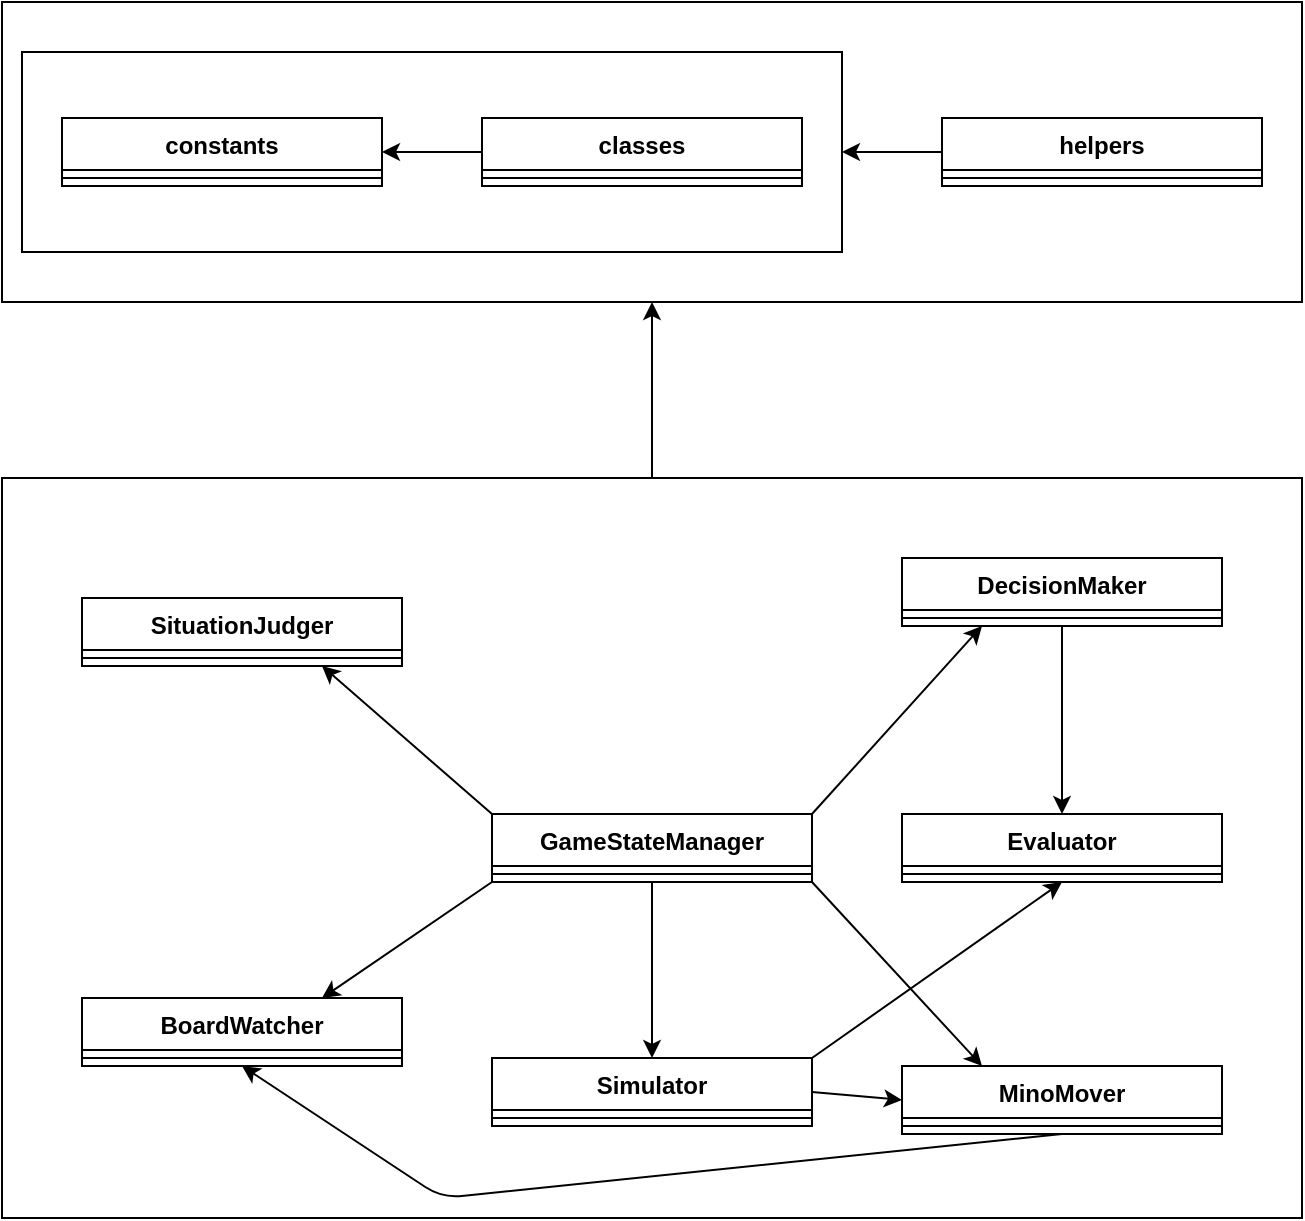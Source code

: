 <mxfile>
    <diagram id="yEpG8pRHY3YEy-1Q46Di" name="Page-1">
        <mxGraphModel dx="746" dy="632" grid="1" gridSize="10" guides="1" tooltips="1" connect="1" arrows="1" fold="1" page="1" pageScale="1" pageWidth="827" pageHeight="1169" math="0" shadow="0">
            <root>
                <mxCell id="0"/>
                <mxCell id="1" parent="0"/>
                <mxCell id="vJlJA39UJEjqToiO2ea8-16" value="" style="rounded=0;whiteSpace=wrap;html=1;" parent="1" vertex="1">
                    <mxGeometry x="30" y="242" width="650" height="150" as="geometry"/>
                </mxCell>
                <mxCell id="vJlJA39UJEjqToiO2ea8-11" value="" style="rounded=0;whiteSpace=wrap;html=1;" parent="1" vertex="1">
                    <mxGeometry x="40" y="267" width="410" height="100" as="geometry"/>
                </mxCell>
                <mxCell id="vJlJA39UJEjqToiO2ea8-7" style="edgeStyle=orthogonalEdgeStyle;rounded=0;orthogonalLoop=1;jettySize=auto;html=1;" parent="1" source="vJlJA39UJEjqToiO2ea8-1" target="vJlJA39UJEjqToiO2ea8-5" edge="1">
                    <mxGeometry relative="1" as="geometry"/>
                </mxCell>
                <mxCell id="vJlJA39UJEjqToiO2ea8-1" value="classes" style="swimlane;fontStyle=1;align=center;verticalAlign=top;childLayout=stackLayout;horizontal=1;startSize=26;horizontalStack=0;resizeParent=1;resizeParentMax=0;resizeLast=0;collapsible=1;marginBottom=0;" parent="1" vertex="1">
                    <mxGeometry x="270" y="300" width="160" height="34" as="geometry"/>
                </mxCell>
                <mxCell id="vJlJA39UJEjqToiO2ea8-3" value="" style="line;strokeWidth=1;fillColor=none;align=left;verticalAlign=middle;spacingTop=-1;spacingLeft=3;spacingRight=3;rotatable=0;labelPosition=right;points=[];portConstraint=eastwest;" parent="vJlJA39UJEjqToiO2ea8-1" vertex="1">
                    <mxGeometry y="26" width="160" height="8" as="geometry"/>
                </mxCell>
                <mxCell id="vJlJA39UJEjqToiO2ea8-5" value="constants" style="swimlane;fontStyle=1;align=center;verticalAlign=top;childLayout=stackLayout;horizontal=1;startSize=26;horizontalStack=0;resizeParent=1;resizeParentMax=0;resizeLast=0;collapsible=1;marginBottom=0;" parent="1" vertex="1">
                    <mxGeometry x="60" y="300" width="160" height="34" as="geometry"/>
                </mxCell>
                <mxCell id="vJlJA39UJEjqToiO2ea8-6" value="" style="line;strokeWidth=1;fillColor=none;align=left;verticalAlign=middle;spacingTop=-1;spacingLeft=3;spacingRight=3;rotatable=0;labelPosition=right;points=[];portConstraint=eastwest;" parent="vJlJA39UJEjqToiO2ea8-5" vertex="1">
                    <mxGeometry y="26" width="160" height="8" as="geometry"/>
                </mxCell>
                <mxCell id="vJlJA39UJEjqToiO2ea8-15" style="edgeStyle=orthogonalEdgeStyle;rounded=0;orthogonalLoop=1;jettySize=auto;html=1;entryX=1;entryY=0.5;entryDx=0;entryDy=0;" parent="1" source="vJlJA39UJEjqToiO2ea8-13" target="vJlJA39UJEjqToiO2ea8-11" edge="1">
                    <mxGeometry relative="1" as="geometry"/>
                </mxCell>
                <mxCell id="vJlJA39UJEjqToiO2ea8-13" value="helpers" style="swimlane;fontStyle=1;align=center;verticalAlign=top;childLayout=stackLayout;horizontal=1;startSize=26;horizontalStack=0;resizeParent=1;resizeParentMax=0;resizeLast=0;collapsible=1;marginBottom=0;" parent="1" vertex="1">
                    <mxGeometry x="500" y="300" width="160" height="34" as="geometry"/>
                </mxCell>
                <mxCell id="vJlJA39UJEjqToiO2ea8-14" value="" style="line;strokeWidth=1;fillColor=none;align=left;verticalAlign=middle;spacingTop=-1;spacingLeft=3;spacingRight=3;rotatable=0;labelPosition=right;points=[];portConstraint=eastwest;" parent="vJlJA39UJEjqToiO2ea8-13" vertex="1">
                    <mxGeometry y="26" width="160" height="8" as="geometry"/>
                </mxCell>
                <mxCell id="vJlJA39UJEjqToiO2ea8-21" style="edgeStyle=orthogonalEdgeStyle;rounded=0;orthogonalLoop=1;jettySize=auto;html=1;entryX=0.5;entryY=1;entryDx=0;entryDy=0;" parent="1" source="vJlJA39UJEjqToiO2ea8-19" target="vJlJA39UJEjqToiO2ea8-16" edge="1">
                    <mxGeometry relative="1" as="geometry"/>
                </mxCell>
                <mxCell id="vJlJA39UJEjqToiO2ea8-19" value="" style="rounded=0;whiteSpace=wrap;html=1;" parent="1" vertex="1">
                    <mxGeometry x="30" y="480" width="650" height="370" as="geometry"/>
                </mxCell>
                <mxCell id="vJlJA39UJEjqToiO2ea8-34" style="edgeStyle=none;rounded=0;orthogonalLoop=1;jettySize=auto;html=1;exitX=0;exitY=1;exitDx=0;exitDy=0;entryX=0.75;entryY=0;entryDx=0;entryDy=0;" parent="1" source="vJlJA39UJEjqToiO2ea8-22" target="vJlJA39UJEjqToiO2ea8-27" edge="1">
                    <mxGeometry relative="1" as="geometry"/>
                </mxCell>
                <mxCell id="vJlJA39UJEjqToiO2ea8-35" style="edgeStyle=none;rounded=0;orthogonalLoop=1;jettySize=auto;html=1;exitX=0;exitY=0;exitDx=0;exitDy=0;entryX=0.75;entryY=1;entryDx=0;entryDy=0;" parent="1" source="vJlJA39UJEjqToiO2ea8-22" target="vJlJA39UJEjqToiO2ea8-24" edge="1">
                    <mxGeometry relative="1" as="geometry"/>
                </mxCell>
                <mxCell id="vJlJA39UJEjqToiO2ea8-36" style="edgeStyle=none;rounded=0;orthogonalLoop=1;jettySize=auto;html=1;exitX=1;exitY=0;exitDx=0;exitDy=0;entryX=0.25;entryY=1;entryDx=0;entryDy=0;" parent="1" source="vJlJA39UJEjqToiO2ea8-22" target="vJlJA39UJEjqToiO2ea8-29" edge="1">
                    <mxGeometry relative="1" as="geometry"/>
                </mxCell>
                <mxCell id="vJlJA39UJEjqToiO2ea8-37" style="edgeStyle=none;rounded=0;orthogonalLoop=1;jettySize=auto;html=1;exitX=1;exitY=1;exitDx=0;exitDy=0;entryX=0.25;entryY=0;entryDx=0;entryDy=0;" parent="1" source="vJlJA39UJEjqToiO2ea8-22" target="vJlJA39UJEjqToiO2ea8-31" edge="1">
                    <mxGeometry relative="1" as="geometry"/>
                </mxCell>
                <mxCell id="8" style="edgeStyle=none;html=1;exitX=0.5;exitY=1;exitDx=0;exitDy=0;entryX=0.5;entryY=0;entryDx=0;entryDy=0;" parent="1" source="vJlJA39UJEjqToiO2ea8-22" target="5" edge="1">
                    <mxGeometry relative="1" as="geometry"/>
                </mxCell>
                <mxCell id="vJlJA39UJEjqToiO2ea8-22" value="GameStateManager" style="swimlane;fontStyle=1;align=center;verticalAlign=top;childLayout=stackLayout;horizontal=1;startSize=26;horizontalStack=0;resizeParent=1;resizeParentMax=0;resizeLast=0;collapsible=1;marginBottom=0;" parent="1" vertex="1">
                    <mxGeometry x="275" y="648" width="160" height="34" as="geometry"/>
                </mxCell>
                <mxCell id="vJlJA39UJEjqToiO2ea8-23" value="" style="line;strokeWidth=1;fillColor=none;align=left;verticalAlign=middle;spacingTop=-1;spacingLeft=3;spacingRight=3;rotatable=0;labelPosition=right;points=[];portConstraint=eastwest;" parent="vJlJA39UJEjqToiO2ea8-22" vertex="1">
                    <mxGeometry y="26" width="160" height="8" as="geometry"/>
                </mxCell>
                <mxCell id="vJlJA39UJEjqToiO2ea8-24" value="SituationJudger" style="swimlane;fontStyle=1;align=center;verticalAlign=top;childLayout=stackLayout;horizontal=1;startSize=26;horizontalStack=0;resizeParent=1;resizeParentMax=0;resizeLast=0;collapsible=1;marginBottom=0;" parent="1" vertex="1">
                    <mxGeometry x="70" y="540" width="160" height="34" as="geometry"/>
                </mxCell>
                <mxCell id="vJlJA39UJEjqToiO2ea8-25" value="" style="line;strokeWidth=1;fillColor=none;align=left;verticalAlign=middle;spacingTop=-1;spacingLeft=3;spacingRight=3;rotatable=0;labelPosition=right;points=[];portConstraint=eastwest;" parent="vJlJA39UJEjqToiO2ea8-24" vertex="1">
                    <mxGeometry y="26" width="160" height="8" as="geometry"/>
                </mxCell>
                <mxCell id="vJlJA39UJEjqToiO2ea8-27" value="BoardWatcher" style="swimlane;fontStyle=1;align=center;verticalAlign=top;childLayout=stackLayout;horizontal=1;startSize=26;horizontalStack=0;resizeParent=1;resizeParentMax=0;resizeLast=0;collapsible=1;marginBottom=0;" parent="1" vertex="1">
                    <mxGeometry x="70" y="740" width="160" height="34" as="geometry"/>
                </mxCell>
                <mxCell id="vJlJA39UJEjqToiO2ea8-28" value="" style="line;strokeWidth=1;fillColor=none;align=left;verticalAlign=middle;spacingTop=-1;spacingLeft=3;spacingRight=3;rotatable=0;labelPosition=right;points=[];portConstraint=eastwest;" parent="vJlJA39UJEjqToiO2ea8-27" vertex="1">
                    <mxGeometry y="26" width="160" height="8" as="geometry"/>
                </mxCell>
                <mxCell id="4" style="edgeStyle=none;html=1;exitX=0.5;exitY=1;exitDx=0;exitDy=0;entryX=0.5;entryY=0;entryDx=0;entryDy=0;" parent="1" source="vJlJA39UJEjqToiO2ea8-29" target="2" edge="1">
                    <mxGeometry relative="1" as="geometry"/>
                </mxCell>
                <mxCell id="vJlJA39UJEjqToiO2ea8-29" value="DecisionMaker" style="swimlane;fontStyle=1;align=center;verticalAlign=top;childLayout=stackLayout;horizontal=1;startSize=26;horizontalStack=0;resizeParent=1;resizeParentMax=0;resizeLast=0;collapsible=1;marginBottom=0;" parent="1" vertex="1">
                    <mxGeometry x="480" y="520" width="160" height="34" as="geometry"/>
                </mxCell>
                <mxCell id="vJlJA39UJEjqToiO2ea8-30" value="" style="line;strokeWidth=1;fillColor=none;align=left;verticalAlign=middle;spacingTop=-1;spacingLeft=3;spacingRight=3;rotatable=0;labelPosition=right;points=[];portConstraint=eastwest;" parent="vJlJA39UJEjqToiO2ea8-29" vertex="1">
                    <mxGeometry y="26" width="160" height="8" as="geometry"/>
                </mxCell>
                <mxCell id="12" style="edgeStyle=none;html=1;exitX=0.5;exitY=1;exitDx=0;exitDy=0;entryX=0.5;entryY=1;entryDx=0;entryDy=0;" edge="1" parent="1" source="vJlJA39UJEjqToiO2ea8-31" target="vJlJA39UJEjqToiO2ea8-27">
                    <mxGeometry relative="1" as="geometry">
                        <Array as="points">
                            <mxPoint x="250" y="840"/>
                        </Array>
                    </mxGeometry>
                </mxCell>
                <mxCell id="vJlJA39UJEjqToiO2ea8-31" value="MinoMover" style="swimlane;fontStyle=1;align=center;verticalAlign=top;childLayout=stackLayout;horizontal=1;startSize=26;horizontalStack=0;resizeParent=1;resizeParentMax=0;resizeLast=0;collapsible=1;marginBottom=0;" parent="1" vertex="1">
                    <mxGeometry x="480" y="774" width="160" height="34" as="geometry"/>
                </mxCell>
                <mxCell id="vJlJA39UJEjqToiO2ea8-32" value="" style="line;strokeWidth=1;fillColor=none;align=left;verticalAlign=middle;spacingTop=-1;spacingLeft=3;spacingRight=3;rotatable=0;labelPosition=right;points=[];portConstraint=eastwest;" parent="vJlJA39UJEjqToiO2ea8-31" vertex="1">
                    <mxGeometry y="26" width="160" height="8" as="geometry"/>
                </mxCell>
                <mxCell id="2" value="Evaluator&#10;" style="swimlane;fontStyle=1;align=center;verticalAlign=top;childLayout=stackLayout;horizontal=1;startSize=26;horizontalStack=0;resizeParent=1;resizeParentMax=0;resizeLast=0;collapsible=1;marginBottom=0;" parent="1" vertex="1">
                    <mxGeometry x="480" y="648" width="160" height="34" as="geometry"/>
                </mxCell>
                <mxCell id="3" value="" style="line;strokeWidth=1;fillColor=none;align=left;verticalAlign=middle;spacingTop=-1;spacingLeft=3;spacingRight=3;rotatable=0;labelPosition=right;points=[];portConstraint=eastwest;" parent="2" vertex="1">
                    <mxGeometry y="26" width="160" height="8" as="geometry"/>
                </mxCell>
                <mxCell id="10" style="edgeStyle=none;html=1;exitX=1;exitY=0.5;exitDx=0;exitDy=0;entryX=0;entryY=0.5;entryDx=0;entryDy=0;" parent="1" source="5" target="vJlJA39UJEjqToiO2ea8-31" edge="1">
                    <mxGeometry relative="1" as="geometry"/>
                </mxCell>
                <mxCell id="11" style="edgeStyle=none;html=1;exitX=1;exitY=0;exitDx=0;exitDy=0;entryX=0.5;entryY=1;entryDx=0;entryDy=0;" parent="1" source="5" target="2" edge="1">
                    <mxGeometry relative="1" as="geometry"/>
                </mxCell>
                <mxCell id="5" value="Simulator" style="swimlane;fontStyle=1;align=center;verticalAlign=top;childLayout=stackLayout;horizontal=1;startSize=26;horizontalStack=0;resizeParent=1;resizeParentMax=0;resizeLast=0;collapsible=1;marginBottom=0;" parent="1" vertex="1">
                    <mxGeometry x="275" y="770" width="160" height="34" as="geometry"/>
                </mxCell>
                <mxCell id="6" value="" style="line;strokeWidth=1;fillColor=none;align=left;verticalAlign=middle;spacingTop=-1;spacingLeft=3;spacingRight=3;rotatable=0;labelPosition=right;points=[];portConstraint=eastwest;" parent="5" vertex="1">
                    <mxGeometry y="26" width="160" height="8" as="geometry"/>
                </mxCell>
            </root>
        </mxGraphModel>
    </diagram>
</mxfile>